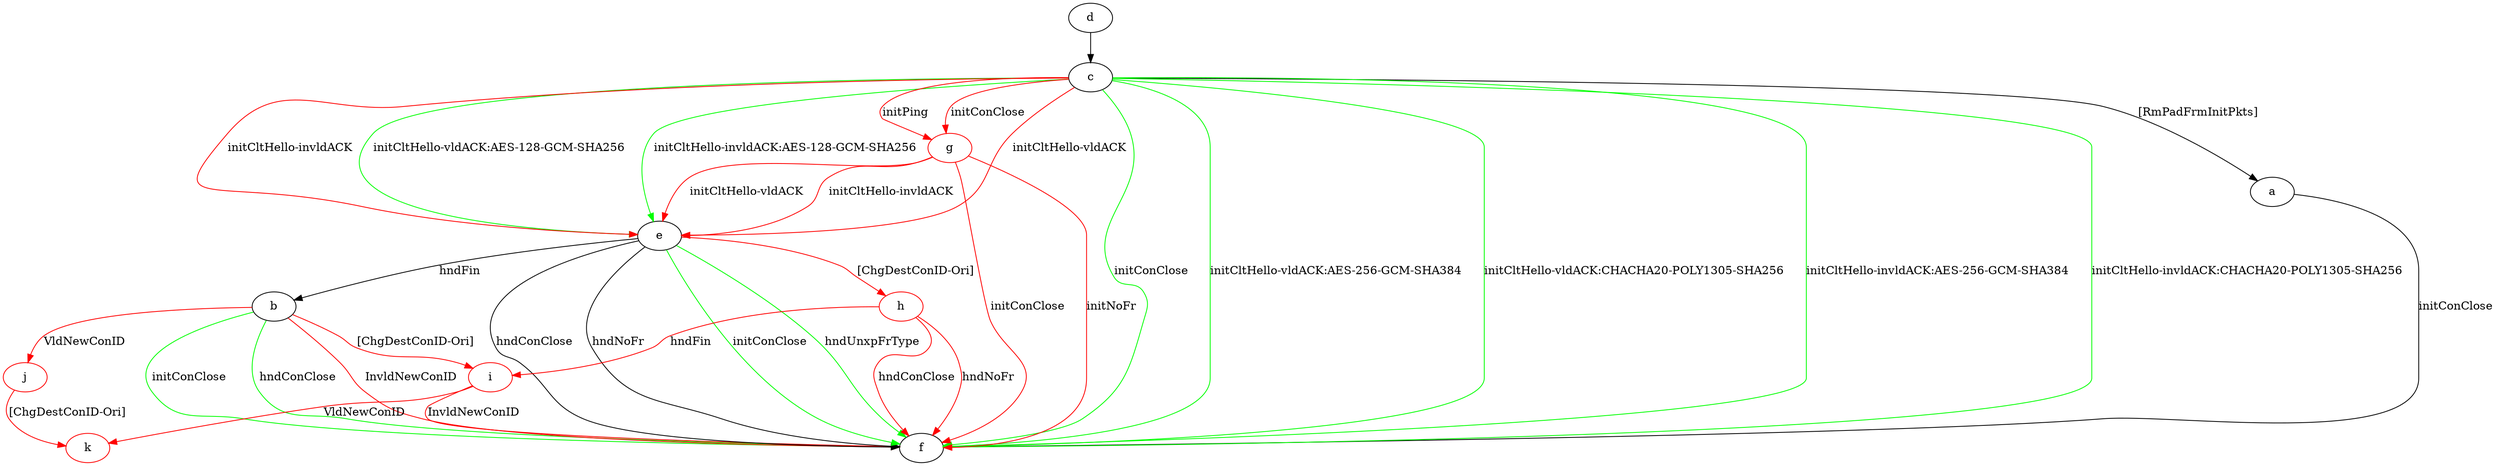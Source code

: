 digraph "" {
	a -> f	[key=0,
		label="initConClose "];
	b -> f	[key=0,
		color=green,
		label="initConClose "];
	b -> f	[key=1,
		color=green,
		label="hndConClose "];
	b -> f	[key=2,
		color=red,
		label="InvldNewConID "];
	i	[color=red];
	b -> i	[key=0,
		color=red,
		label="[ChgDestConID-Ori] "];
	j	[color=red];
	b -> j	[key=0,
		color=red,
		label="VldNewConID "];
	c -> a	[key=0,
		label="[RmPadFrmInitPkts] "];
	c -> e	[key=0,
		color=green,
		label="initCltHello-vldACK:AES-128-GCM-SHA256 "];
	c -> e	[key=1,
		color=green,
		label="initCltHello-invldACK:AES-128-GCM-SHA256 "];
	c -> e	[key=2,
		color=red,
		label="initCltHello-vldACK "];
	c -> e	[key=3,
		color=red,
		label="initCltHello-invldACK "];
	c -> f	[key=0,
		color=green,
		label="initConClose "];
	c -> f	[key=1,
		color=green,
		label="initCltHello-vldACK:AES-256-GCM-SHA384 "];
	c -> f	[key=2,
		color=green,
		label="initCltHello-vldACK:CHACHA20-POLY1305-SHA256 "];
	c -> f	[key=3,
		color=green,
		label="initCltHello-invldACK:AES-256-GCM-SHA384 "];
	c -> f	[key=4,
		color=green,
		label="initCltHello-invldACK:CHACHA20-POLY1305-SHA256 "];
	g	[color=red];
	c -> g	[key=0,
		color=red,
		label="initPing "];
	c -> g	[key=1,
		color=red,
		label="initConClose "];
	d -> c	[key=0];
	e -> b	[key=0,
		label="hndFin "];
	e -> f	[key=0,
		label="hndConClose "];
	e -> f	[key=1,
		label="hndNoFr "];
	e -> f	[key=2,
		color=green,
		label="initConClose "];
	e -> f	[key=3,
		color=green,
		label="hndUnxpFrType "];
	h	[color=red];
	e -> h	[key=0,
		color=red,
		label="[ChgDestConID-Ori] "];
	g -> e	[key=0,
		color=red,
		label="initCltHello-vldACK "];
	g -> e	[key=1,
		color=red,
		label="initCltHello-invldACK "];
	g -> f	[key=0,
		color=red,
		label="initConClose "];
	g -> f	[key=1,
		color=red,
		label="initNoFr "];
	h -> f	[key=0,
		color=red,
		label="hndConClose "];
	h -> f	[key=1,
		color=red,
		label="hndNoFr "];
	h -> i	[key=0,
		color=red,
		label="hndFin "];
	i -> f	[key=0,
		color=red,
		label="InvldNewConID "];
	k	[color=red];
	i -> k	[key=0,
		color=red,
		label="VldNewConID "];
	j -> k	[key=0,
		color=red,
		label="[ChgDestConID-Ori] "];
}
